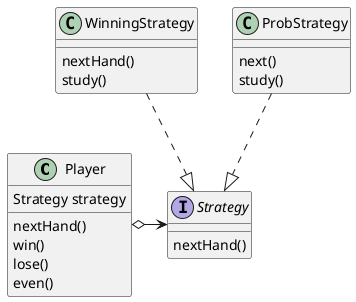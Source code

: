 @startuml

class Player{
Strategy strategy
nextHand()
win()
lose()
even()
}

interface Strategy{
nextHand()
}

class WinningStrategy{
nextHand()
study()
}

class ProbStrategy{
next()
study()
}

Player o->Strategy
WinningStrategy ..|>Strategy
ProbStrategy ..|>Strategy

@enduml